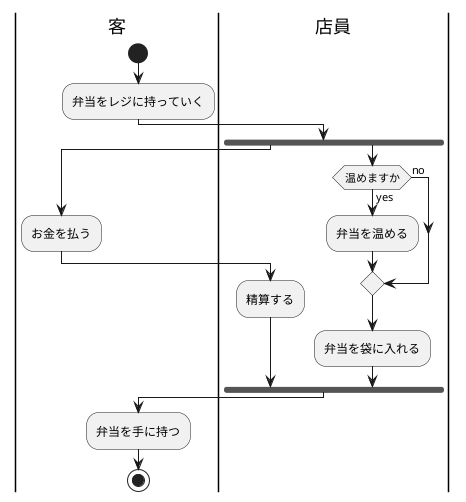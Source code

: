 @startuml
|客|
start
:弁当をレジに持っていく;
|店員|
fork
|客|
:お金を払う;
|店員|
:精算する;
fork again
|店員|
if(温めますか) then (yes)
:弁当を温める;
else(no)
endif 
:弁当を袋に入れる;
fork end
|客|
:弁当を手に持つ;

stop
@enduml